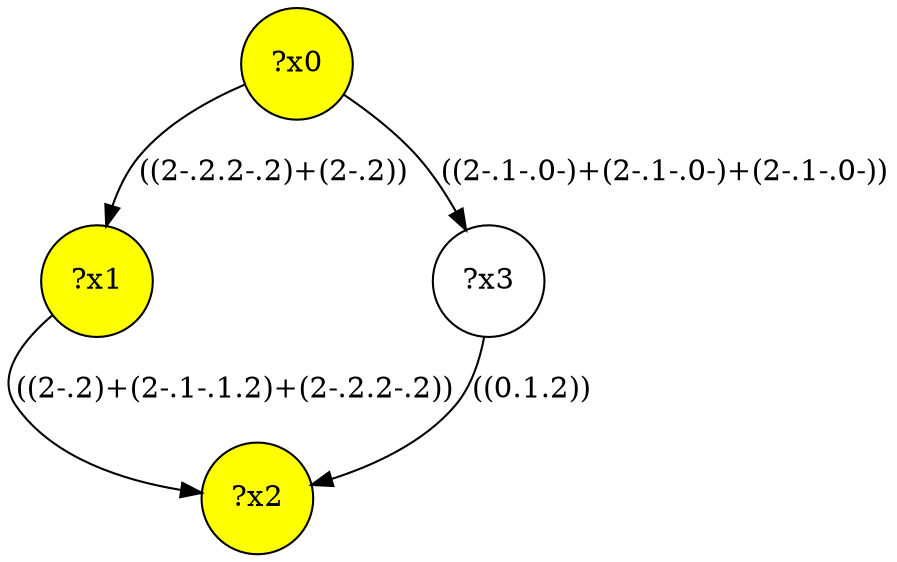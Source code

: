 digraph g {
	x2 [fillcolor="yellow", style="filled," shape=circle, label="?x2"];
	x1 [fillcolor="yellow", style="filled," shape=circle, label="?x1"];
	x0 [fillcolor="yellow", style="filled," shape=circle, label="?x0"];
	x0 -> x1 [label="((2-.2.2-.2)+(2-.2))"];
	x1 -> x2 [label="((2-.2)+(2-.1-.1.2)+(2-.2.2-.2))"];
	x3 [shape=circle, label="?x3"];
	x0 -> x3 [label="((2-.1-.0-)+(2-.1-.0-)+(2-.1-.0-))"];
	x3 -> x2 [label="((0.1.2))"];
}
